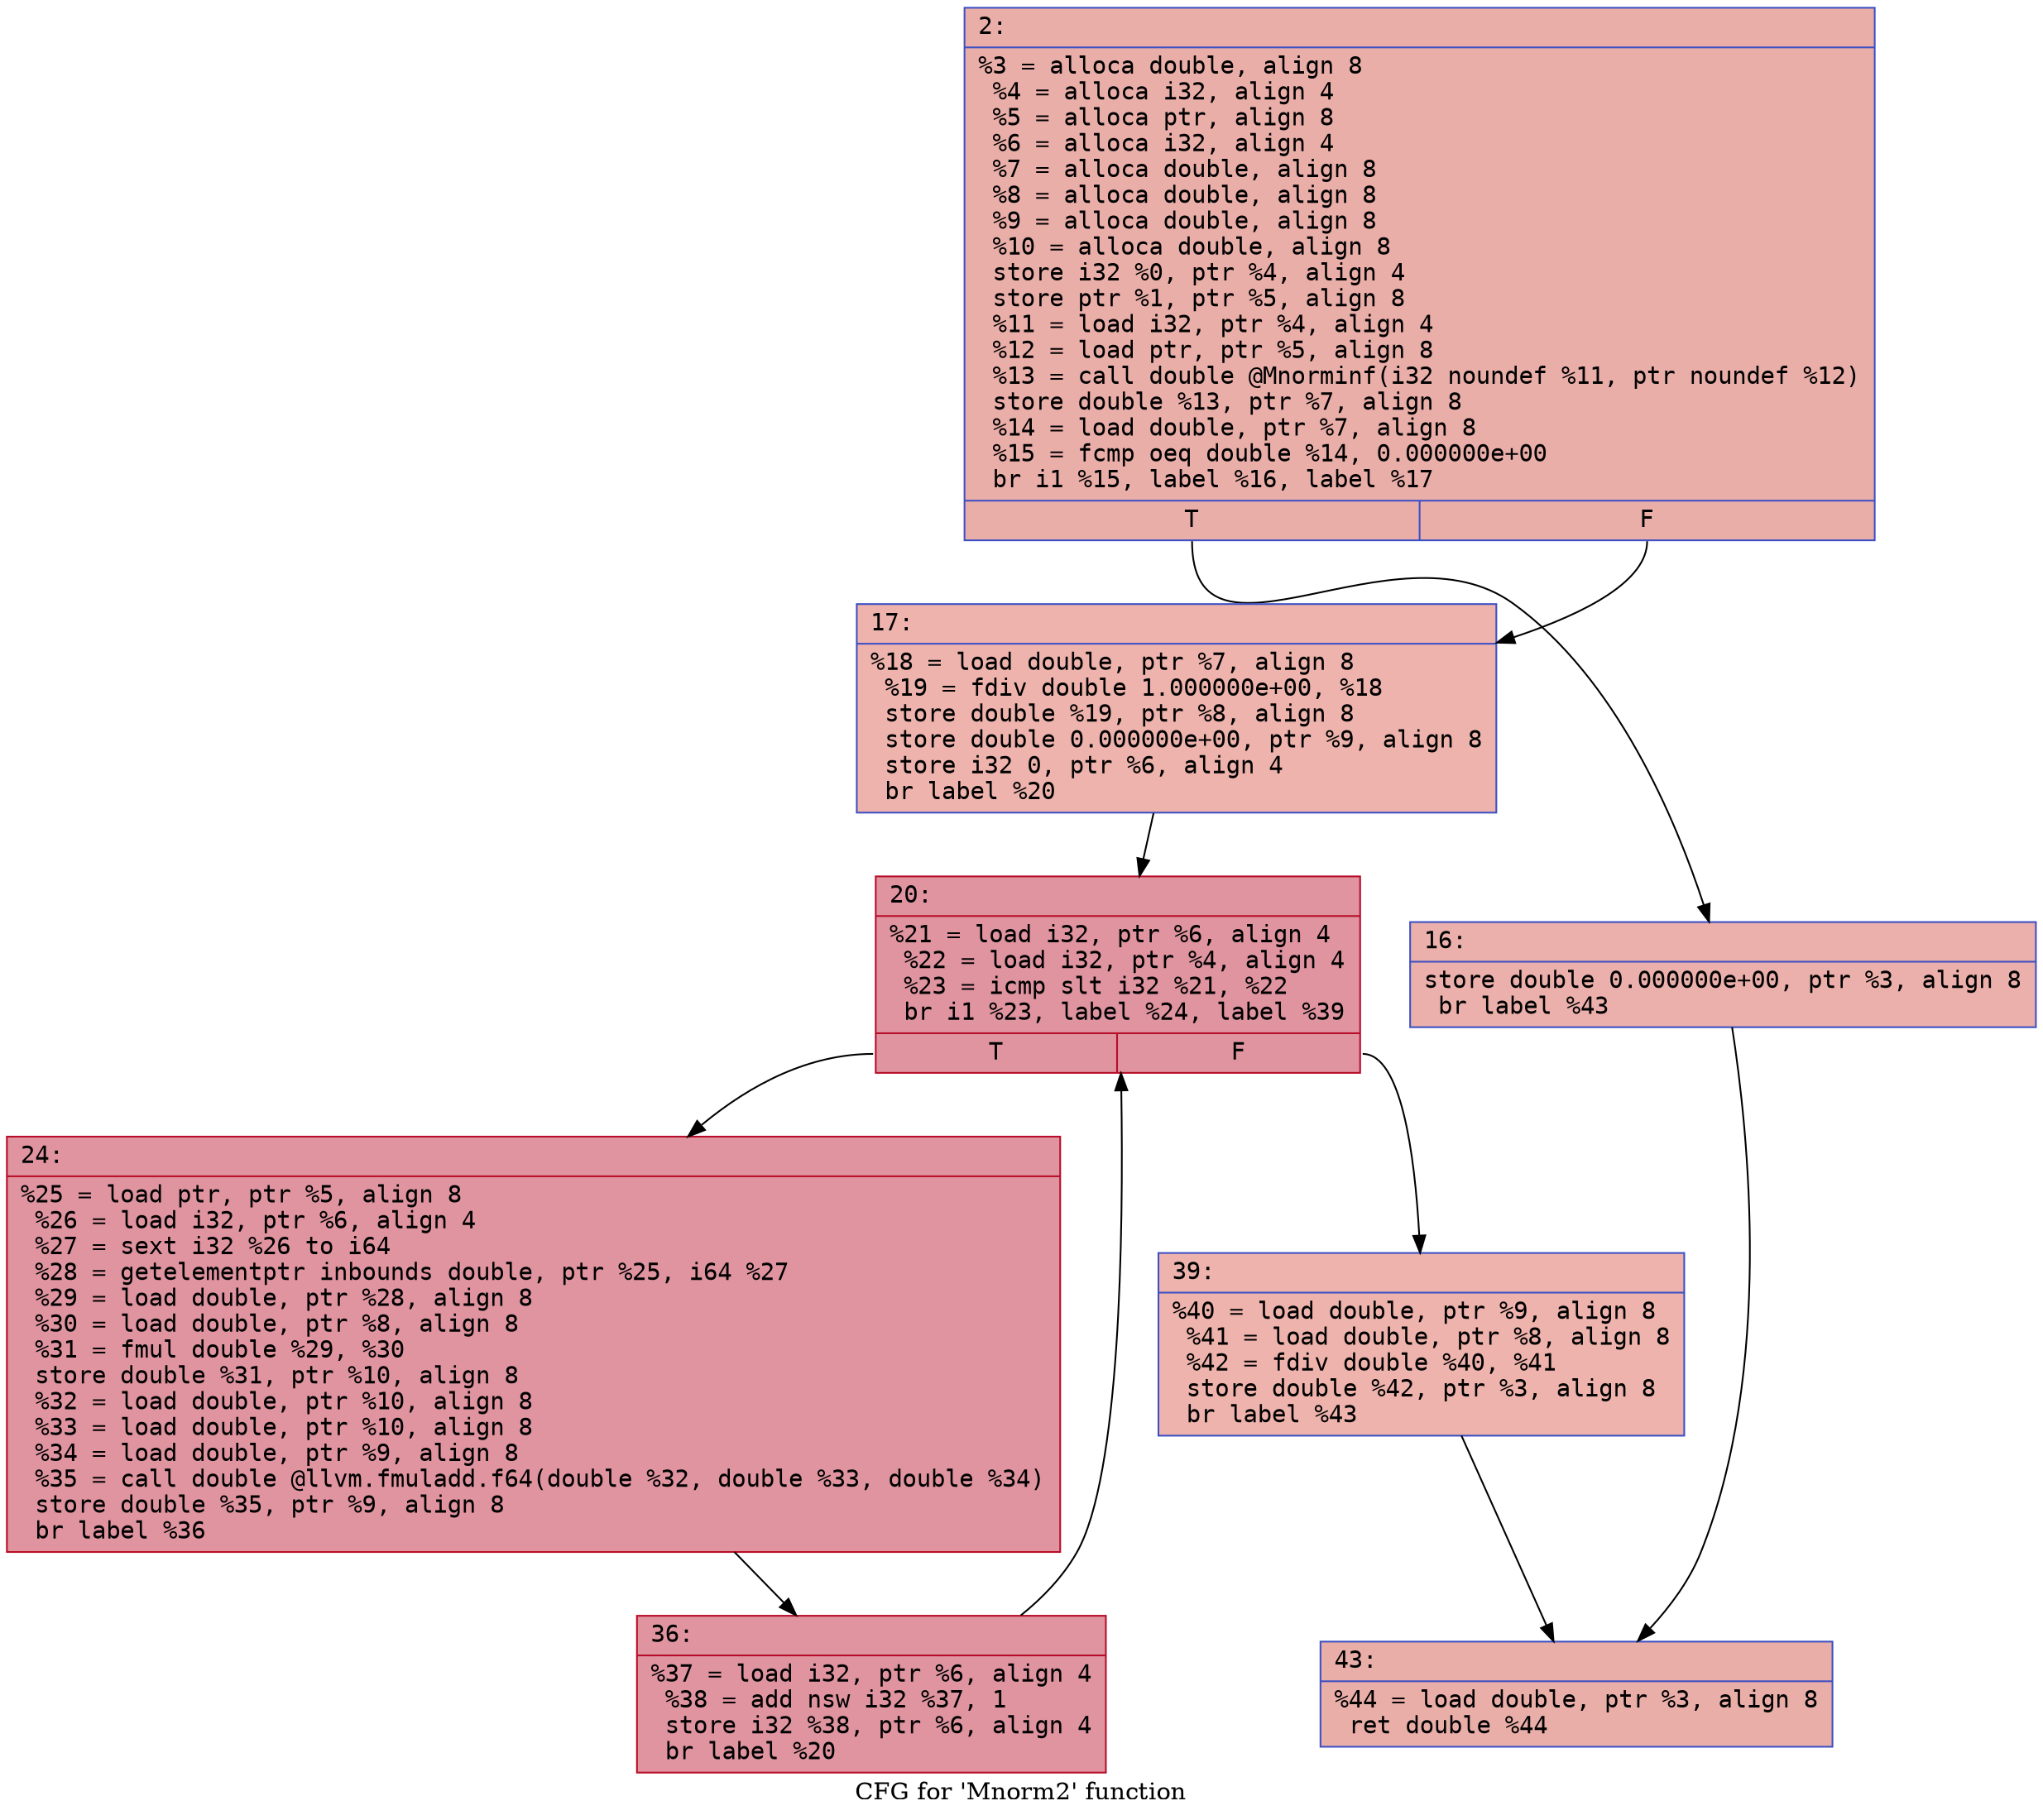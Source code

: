 digraph "CFG for 'Mnorm2' function" {
	label="CFG for 'Mnorm2' function";

	Node0x600002b5b160 [shape=record,color="#3d50c3ff", style=filled, fillcolor="#d0473d70" fontname="Courier",label="{2:\l|  %3 = alloca double, align 8\l  %4 = alloca i32, align 4\l  %5 = alloca ptr, align 8\l  %6 = alloca i32, align 4\l  %7 = alloca double, align 8\l  %8 = alloca double, align 8\l  %9 = alloca double, align 8\l  %10 = alloca double, align 8\l  store i32 %0, ptr %4, align 4\l  store ptr %1, ptr %5, align 8\l  %11 = load i32, ptr %4, align 4\l  %12 = load ptr, ptr %5, align 8\l  %13 = call double @Mnorminf(i32 noundef %11, ptr noundef %12)\l  store double %13, ptr %7, align 8\l  %14 = load double, ptr %7, align 8\l  %15 = fcmp oeq double %14, 0.000000e+00\l  br i1 %15, label %16, label %17\l|{<s0>T|<s1>F}}"];
	Node0x600002b5b160:s0 -> Node0x600002b5b1b0[tooltip="2 -> 16\nProbability 62.50%" ];
	Node0x600002b5b160:s1 -> Node0x600002b5b200[tooltip="2 -> 17\nProbability 37.50%" ];
	Node0x600002b5b1b0 [shape=record,color="#3d50c3ff", style=filled, fillcolor="#d24b4070" fontname="Courier",label="{16:\l|  store double 0.000000e+00, ptr %3, align 8\l  br label %43\l}"];
	Node0x600002b5b1b0 -> Node0x600002b5b390[tooltip="16 -> 43\nProbability 100.00%" ];
	Node0x600002b5b200 [shape=record,color="#3d50c3ff", style=filled, fillcolor="#d6524470" fontname="Courier",label="{17:\l|  %18 = load double, ptr %7, align 8\l  %19 = fdiv double 1.000000e+00, %18\l  store double %19, ptr %8, align 8\l  store double 0.000000e+00, ptr %9, align 8\l  store i32 0, ptr %6, align 4\l  br label %20\l}"];
	Node0x600002b5b200 -> Node0x600002b5b250[tooltip="17 -> 20\nProbability 100.00%" ];
	Node0x600002b5b250 [shape=record,color="#b70d28ff", style=filled, fillcolor="#b70d2870" fontname="Courier",label="{20:\l|  %21 = load i32, ptr %6, align 4\l  %22 = load i32, ptr %4, align 4\l  %23 = icmp slt i32 %21, %22\l  br i1 %23, label %24, label %39\l|{<s0>T|<s1>F}}"];
	Node0x600002b5b250:s0 -> Node0x600002b5b2a0[tooltip="20 -> 24\nProbability 96.88%" ];
	Node0x600002b5b250:s1 -> Node0x600002b5b340[tooltip="20 -> 39\nProbability 3.12%" ];
	Node0x600002b5b2a0 [shape=record,color="#b70d28ff", style=filled, fillcolor="#b70d2870" fontname="Courier",label="{24:\l|  %25 = load ptr, ptr %5, align 8\l  %26 = load i32, ptr %6, align 4\l  %27 = sext i32 %26 to i64\l  %28 = getelementptr inbounds double, ptr %25, i64 %27\l  %29 = load double, ptr %28, align 8\l  %30 = load double, ptr %8, align 8\l  %31 = fmul double %29, %30\l  store double %31, ptr %10, align 8\l  %32 = load double, ptr %10, align 8\l  %33 = load double, ptr %10, align 8\l  %34 = load double, ptr %9, align 8\l  %35 = call double @llvm.fmuladd.f64(double %32, double %33, double %34)\l  store double %35, ptr %9, align 8\l  br label %36\l}"];
	Node0x600002b5b2a0 -> Node0x600002b5b2f0[tooltip="24 -> 36\nProbability 100.00%" ];
	Node0x600002b5b2f0 [shape=record,color="#b70d28ff", style=filled, fillcolor="#b70d2870" fontname="Courier",label="{36:\l|  %37 = load i32, ptr %6, align 4\l  %38 = add nsw i32 %37, 1\l  store i32 %38, ptr %6, align 4\l  br label %20\l}"];
	Node0x600002b5b2f0 -> Node0x600002b5b250[tooltip="36 -> 20\nProbability 100.00%" ];
	Node0x600002b5b340 [shape=record,color="#3d50c3ff", style=filled, fillcolor="#d6524470" fontname="Courier",label="{39:\l|  %40 = load double, ptr %9, align 8\l  %41 = load double, ptr %8, align 8\l  %42 = fdiv double %40, %41\l  store double %42, ptr %3, align 8\l  br label %43\l}"];
	Node0x600002b5b340 -> Node0x600002b5b390[tooltip="39 -> 43\nProbability 100.00%" ];
	Node0x600002b5b390 [shape=record,color="#3d50c3ff", style=filled, fillcolor="#d0473d70" fontname="Courier",label="{43:\l|  %44 = load double, ptr %3, align 8\l  ret double %44\l}"];
}
